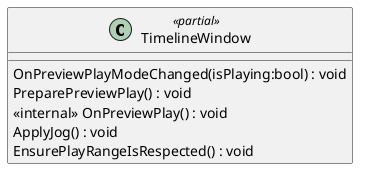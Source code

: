 @startuml
class TimelineWindow <<partial>> {
    OnPreviewPlayModeChanged(isPlaying:bool) : void
    PreparePreviewPlay() : void
    <<internal>> OnPreviewPlay() : void
    ApplyJog() : void
    EnsurePlayRangeIsRespected() : void
}
@enduml
